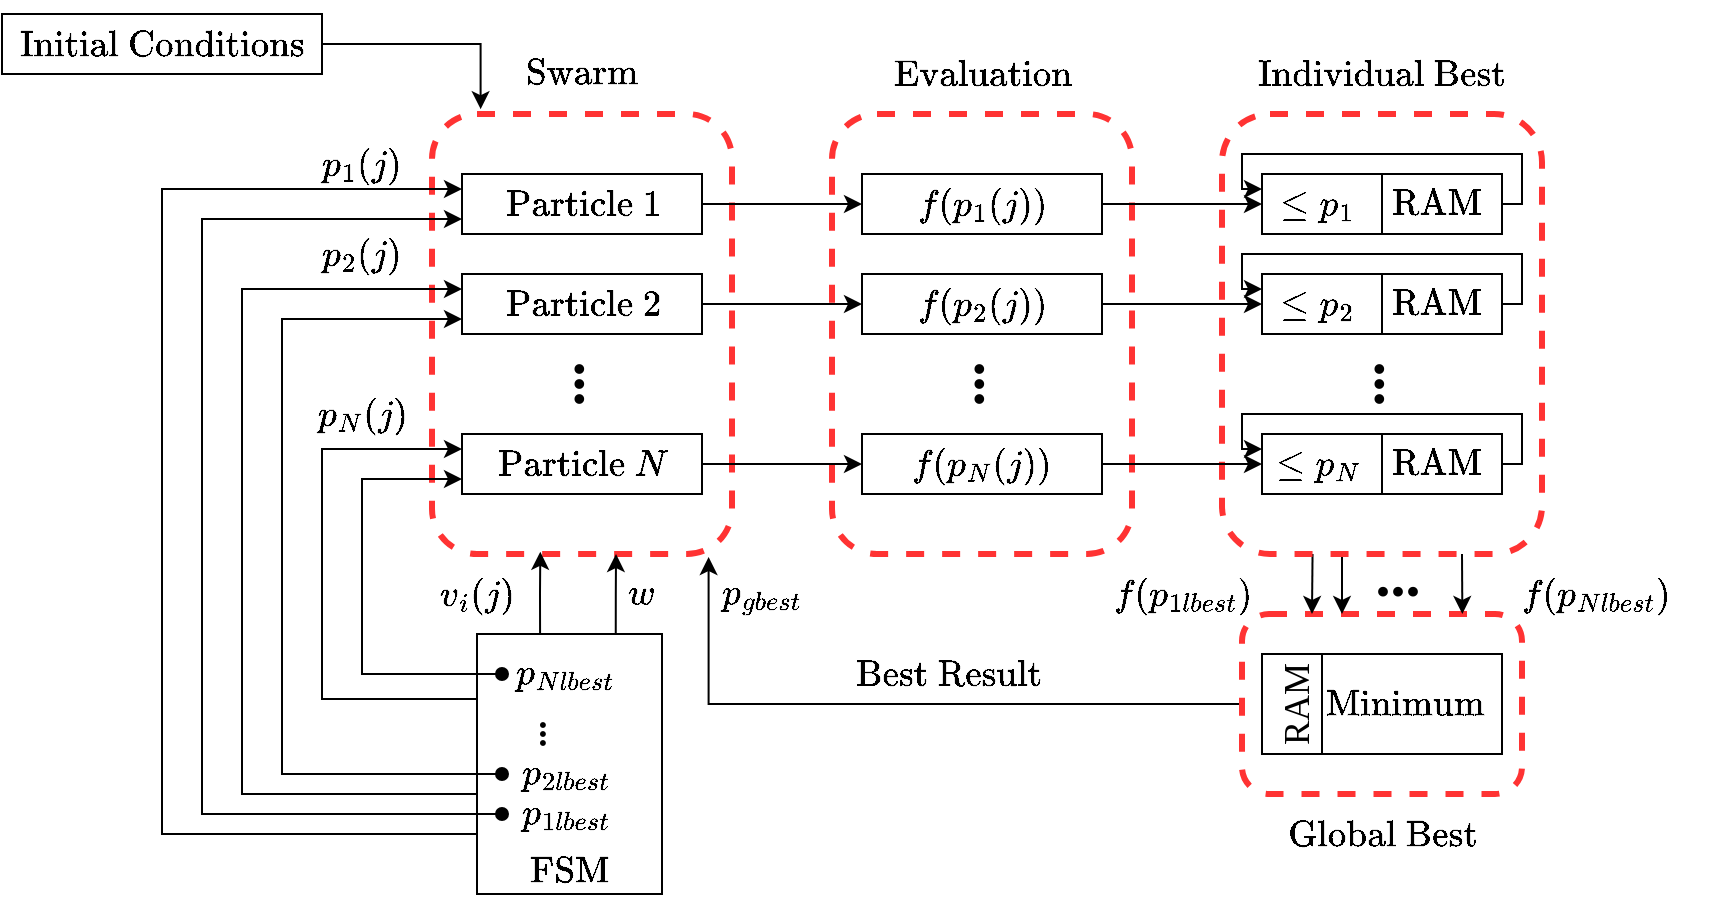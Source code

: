 <mxfile version="22.1.17" type="device">
  <diagram id="9psBLqmak3lMU7G5c20V" name="Page-1">
    <mxGraphModel dx="1042" dy="569" grid="1" gridSize="10" guides="1" tooltips="1" connect="1" arrows="1" fold="1" page="0" pageScale="1" pageWidth="827" pageHeight="1169" math="1" shadow="0">
      <root>
        <mxCell id="0" />
        <mxCell id="1" parent="0" />
        <mxCell id="JvoWVqMFG1znGrLgwrE8-83" style="edgeStyle=orthogonalEdgeStyle;rounded=0;orthogonalLoop=1;jettySize=auto;html=1;exitX=0;exitY=0.5;exitDx=0;exitDy=0;entryX=0.922;entryY=1.007;entryDx=0;entryDy=0;startArrow=none;startFill=0;endArrow=classic;endFill=1;entryPerimeter=0;" parent="1" source="JvoWVqMFG1znGrLgwrE8-34" target="JvoWVqMFG1znGrLgwrE8-27" edge="1">
          <mxGeometry relative="1" as="geometry" />
        </mxCell>
        <mxCell id="JvoWVqMFG1znGrLgwrE8-34" value="" style="rounded=1;whiteSpace=wrap;html=1;strokeColor=#FF3333;dashed=1;strokeWidth=3;" parent="1" vertex="1">
          <mxGeometry x="910" y="350" width="140" height="90" as="geometry" />
        </mxCell>
        <mxCell id="JvoWVqMFG1znGrLgwrE8-53" style="edgeStyle=orthogonalEdgeStyle;rounded=0;orthogonalLoop=1;jettySize=auto;html=1;exitX=0.283;exitY=0.998;exitDx=0;exitDy=0;entryX=0.25;entryY=0;entryDx=0;entryDy=0;endArrow=classic;endFill=1;exitPerimeter=0;" parent="1" source="JvoWVqMFG1znGrLgwrE8-30" target="JvoWVqMFG1znGrLgwrE8-34" edge="1">
          <mxGeometry relative="1" as="geometry" />
        </mxCell>
        <mxCell id="JvoWVqMFG1znGrLgwrE8-54" style="edgeStyle=orthogonalEdgeStyle;rounded=0;orthogonalLoop=1;jettySize=auto;html=1;endArrow=classic;endFill=1;" parent="1" edge="1">
          <mxGeometry relative="1" as="geometry">
            <mxPoint x="960" y="320" as="sourcePoint" />
            <mxPoint x="960" y="350" as="targetPoint" />
            <Array as="points">
              <mxPoint x="960" y="330" />
              <mxPoint x="960" y="330" />
            </Array>
          </mxGeometry>
        </mxCell>
        <mxCell id="JvoWVqMFG1znGrLgwrE8-55" style="edgeStyle=orthogonalEdgeStyle;rounded=0;orthogonalLoop=1;jettySize=auto;html=1;exitX=0.75;exitY=1;exitDx=0;exitDy=0;entryX=0.787;entryY=0;entryDx=0;entryDy=0;entryPerimeter=0;endArrow=classic;endFill=1;" parent="1" source="JvoWVqMFG1znGrLgwrE8-30" target="JvoWVqMFG1znGrLgwrE8-34" edge="1">
          <mxGeometry relative="1" as="geometry" />
        </mxCell>
        <mxCell id="JvoWVqMFG1znGrLgwrE8-30" value="" style="rounded=1;whiteSpace=wrap;html=1;strokeColor=#FF3333;dashed=1;strokeWidth=3;" parent="1" vertex="1">
          <mxGeometry x="900" y="100" width="160" height="220" as="geometry" />
        </mxCell>
        <mxCell id="JvoWVqMFG1znGrLgwrE8-29" value="" style="rounded=1;whiteSpace=wrap;html=1;strokeColor=#FF3333;dashed=1;strokeWidth=3;" parent="1" vertex="1">
          <mxGeometry x="705" y="100" width="150" height="220" as="geometry" />
        </mxCell>
        <mxCell id="JvoWVqMFG1znGrLgwrE8-27" value="" style="rounded=1;whiteSpace=wrap;html=1;strokeColor=#FF3333;dashed=1;strokeWidth=3;" parent="1" vertex="1">
          <mxGeometry x="505" y="100" width="150" height="220" as="geometry" />
        </mxCell>
        <mxCell id="JvoWVqMFG1znGrLgwrE8-57" style="edgeStyle=orthogonalEdgeStyle;rounded=0;orthogonalLoop=1;jettySize=auto;html=1;exitX=1;exitY=0.5;exitDx=0;exitDy=0;endArrow=classic;endFill=1;" parent="1" source="JvoWVqMFG1znGrLgwrE8-3" target="JvoWVqMFG1znGrLgwrE8-8" edge="1">
          <mxGeometry relative="1" as="geometry" />
        </mxCell>
        <mxCell id="JvoWVqMFG1znGrLgwrE8-3" value="" style="rounded=0;whiteSpace=wrap;html=1;" parent="1" vertex="1">
          <mxGeometry x="520" y="130" width="120" height="30" as="geometry" />
        </mxCell>
        <mxCell id="JvoWVqMFG1znGrLgwrE8-63" style="edgeStyle=orthogonalEdgeStyle;rounded=0;orthogonalLoop=1;jettySize=auto;html=1;exitX=1;exitY=0.5;exitDx=0;exitDy=0;entryX=0;entryY=0.5;entryDx=0;entryDy=0;endArrow=classic;endFill=1;" parent="1" source="JvoWVqMFG1znGrLgwrE8-8" target="JvoWVqMFG1znGrLgwrE8-9" edge="1">
          <mxGeometry relative="1" as="geometry" />
        </mxCell>
        <mxCell id="JvoWVqMFG1znGrLgwrE8-8" value="" style="rounded=0;whiteSpace=wrap;html=1;" parent="1" vertex="1">
          <mxGeometry x="720" y="130" width="120" height="30" as="geometry" />
        </mxCell>
        <mxCell id="JvoWVqMFG1znGrLgwrE8-9" value="" style="rounded=0;whiteSpace=wrap;html=1;" parent="1" vertex="1">
          <mxGeometry x="920" y="130" width="120" height="30" as="geometry" />
        </mxCell>
        <mxCell id="JvoWVqMFG1znGrLgwrE8-58" style="edgeStyle=orthogonalEdgeStyle;rounded=0;orthogonalLoop=1;jettySize=auto;html=1;exitX=1;exitY=0.5;exitDx=0;exitDy=0;endArrow=classic;endFill=1;" parent="1" source="JvoWVqMFG1znGrLgwrE8-10" target="JvoWVqMFG1znGrLgwrE8-11" edge="1">
          <mxGeometry relative="1" as="geometry" />
        </mxCell>
        <mxCell id="JvoWVqMFG1znGrLgwrE8-10" value="" style="rounded=0;whiteSpace=wrap;html=1;" parent="1" vertex="1">
          <mxGeometry x="520" y="180" width="120" height="30" as="geometry" />
        </mxCell>
        <mxCell id="JvoWVqMFG1znGrLgwrE8-64" style="edgeStyle=orthogonalEdgeStyle;rounded=0;orthogonalLoop=1;jettySize=auto;html=1;exitX=1;exitY=0.5;exitDx=0;exitDy=0;entryX=0;entryY=0.5;entryDx=0;entryDy=0;endArrow=classic;endFill=1;" parent="1" source="JvoWVqMFG1znGrLgwrE8-11" target="JvoWVqMFG1znGrLgwrE8-12" edge="1">
          <mxGeometry relative="1" as="geometry" />
        </mxCell>
        <mxCell id="JvoWVqMFG1znGrLgwrE8-11" value="" style="rounded=0;whiteSpace=wrap;html=1;" parent="1" vertex="1">
          <mxGeometry x="720" y="180" width="120" height="30" as="geometry" />
        </mxCell>
        <mxCell id="JvoWVqMFG1znGrLgwrE8-12" value="" style="rounded=0;whiteSpace=wrap;html=1;" parent="1" vertex="1">
          <mxGeometry x="920" y="180" width="120" height="30" as="geometry" />
        </mxCell>
        <mxCell id="JvoWVqMFG1znGrLgwrE8-59" style="edgeStyle=orthogonalEdgeStyle;rounded=0;orthogonalLoop=1;jettySize=auto;html=1;exitX=1;exitY=0.5;exitDx=0;exitDy=0;entryX=0;entryY=0.5;entryDx=0;entryDy=0;endArrow=classic;endFill=1;" parent="1" source="JvoWVqMFG1znGrLgwrE8-13" target="JvoWVqMFG1znGrLgwrE8-14" edge="1">
          <mxGeometry relative="1" as="geometry" />
        </mxCell>
        <mxCell id="JvoWVqMFG1znGrLgwrE8-13" value="" style="rounded=0;whiteSpace=wrap;html=1;" parent="1" vertex="1">
          <mxGeometry x="520" y="260" width="120" height="30" as="geometry" />
        </mxCell>
        <mxCell id="JvoWVqMFG1znGrLgwrE8-65" style="edgeStyle=orthogonalEdgeStyle;rounded=0;orthogonalLoop=1;jettySize=auto;html=1;exitX=1;exitY=0.5;exitDx=0;exitDy=0;endArrow=classic;endFill=1;" parent="1" source="JvoWVqMFG1znGrLgwrE8-14" target="JvoWVqMFG1znGrLgwrE8-15" edge="1">
          <mxGeometry relative="1" as="geometry" />
        </mxCell>
        <mxCell id="JvoWVqMFG1znGrLgwrE8-14" value="" style="rounded=0;whiteSpace=wrap;html=1;" parent="1" vertex="1">
          <mxGeometry x="720" y="260" width="120" height="30" as="geometry" />
        </mxCell>
        <mxCell id="JvoWVqMFG1znGrLgwrE8-15" value="" style="rounded=0;whiteSpace=wrap;html=1;" parent="1" vertex="1">
          <mxGeometry x="920" y="260" width="120" height="30" as="geometry" />
        </mxCell>
        <mxCell id="JvoWVqMFG1znGrLgwrE8-16" value="" style="rounded=0;whiteSpace=wrap;html=1;" parent="1" vertex="1">
          <mxGeometry x="920" y="370" width="120" height="50" as="geometry" />
        </mxCell>
        <mxCell id="JvoWVqMFG1znGrLgwrE8-82" style="edgeStyle=orthogonalEdgeStyle;rounded=0;orthogonalLoop=1;jettySize=auto;html=1;exitX=1;exitY=0.5;exitDx=0;exitDy=0;entryX=0.162;entryY=-0.011;entryDx=0;entryDy=0;entryPerimeter=0;startArrow=none;startFill=0;endArrow=classic;endFill=1;" parent="1" source="JvoWVqMFG1znGrLgwrE8-26" target="JvoWVqMFG1znGrLgwrE8-27" edge="1">
          <mxGeometry relative="1" as="geometry" />
        </mxCell>
        <mxCell id="JvoWVqMFG1znGrLgwrE8-26" value="" style="rounded=0;whiteSpace=wrap;html=1;" parent="1" vertex="1">
          <mxGeometry x="290" y="50" width="160" height="30" as="geometry" />
        </mxCell>
        <mxCell id="JvoWVqMFG1znGrLgwrE8-17" style="edgeStyle=orthogonalEdgeStyle;rounded=0;orthogonalLoop=1;jettySize=auto;html=1;exitX=0.5;exitY=0;exitDx=0;exitDy=0;entryX=0.5;entryY=1;entryDx=0;entryDy=0;endArrow=none;endFill=0;" parent="1" source="JvoWVqMFG1znGrLgwrE8-9" target="JvoWVqMFG1znGrLgwrE8-9" edge="1">
          <mxGeometry relative="1" as="geometry" />
        </mxCell>
        <mxCell id="JvoWVqMFG1znGrLgwrE8-18" style="edgeStyle=orthogonalEdgeStyle;rounded=0;orthogonalLoop=1;jettySize=auto;html=1;exitX=0.5;exitY=0;exitDx=0;exitDy=0;entryX=0.5;entryY=1;entryDx=0;entryDy=0;endArrow=none;endFill=0;" parent="1" source="JvoWVqMFG1znGrLgwrE8-12" target="JvoWVqMFG1znGrLgwrE8-12" edge="1">
          <mxGeometry relative="1" as="geometry" />
        </mxCell>
        <mxCell id="JvoWVqMFG1znGrLgwrE8-19" style="edgeStyle=orthogonalEdgeStyle;rounded=0;orthogonalLoop=1;jettySize=auto;html=1;exitX=0.5;exitY=0;exitDx=0;exitDy=0;endArrow=none;endFill=0;" parent="1" source="JvoWVqMFG1znGrLgwrE8-15" edge="1">
          <mxGeometry relative="1" as="geometry">
            <mxPoint x="980" y="290" as="targetPoint" />
          </mxGeometry>
        </mxCell>
        <mxCell id="JvoWVqMFG1znGrLgwrE8-24" value="&lt;font face=&quot;Times New Roman&quot;&gt;&lt;span style=&quot;font-size: 18px&quot;&gt;$$\mbox{Swarm}$$&lt;br&gt;&lt;/span&gt;&lt;/font&gt;" style="text;html=1;align=center;verticalAlign=middle;whiteSpace=wrap;rounded=0;" parent="1" vertex="1">
          <mxGeometry x="545" y="80" width="70" height="20" as="geometry" />
        </mxCell>
        <mxCell id="JvoWVqMFG1znGrLgwrE8-25" value="&lt;font face=&quot;Times New Roman&quot;&gt;&lt;span style=&quot;font-size: 18px&quot;&gt;$$w$$&lt;/span&gt;&lt;/font&gt;" style="text;html=1;strokeColor=none;fillColor=none;align=center;verticalAlign=middle;whiteSpace=wrap;rounded=0;" parent="1" vertex="1">
          <mxGeometry x="590" y="330" width="40" height="20" as="geometry" />
        </mxCell>
        <mxCell id="JvoWVqMFG1znGrLgwrE8-31" style="edgeStyle=orthogonalEdgeStyle;rounded=0;orthogonalLoop=1;jettySize=auto;html=1;exitX=0.25;exitY=0;exitDx=0;exitDy=0;entryX=0.25;entryY=1;entryDx=0;entryDy=0;endArrow=none;endFill=0;" parent="1" source="JvoWVqMFG1znGrLgwrE8-16" target="JvoWVqMFG1znGrLgwrE8-16" edge="1">
          <mxGeometry relative="1" as="geometry">
            <Array as="points">
              <mxPoint x="950" y="400" />
              <mxPoint x="950" y="400" />
            </Array>
          </mxGeometry>
        </mxCell>
        <mxCell id="JvoWVqMFG1znGrLgwrE8-32" value="&lt;font face=&quot;Times New Roman&quot;&gt;&lt;span style=&quot;font-size: 18px&quot;&gt;$$\mbox{Evaluation}$$&lt;/span&gt;&lt;/font&gt;" style="text;html=1;align=center;verticalAlign=middle;whiteSpace=wrap;rounded=0;" parent="1" vertex="1">
          <mxGeometry x="732.5" y="70" width="95" height="20" as="geometry" />
        </mxCell>
        <mxCell id="JvoWVqMFG1znGrLgwrE8-33" value="&lt;font face=&quot;Times New Roman&quot;&gt;&lt;span style=&quot;font-size: 18px&quot;&gt;$$\mbox{Individual Best}$$&lt;/span&gt;&lt;/font&gt;" style="text;html=1;align=center;verticalAlign=middle;whiteSpace=wrap;rounded=0;" parent="1" vertex="1">
          <mxGeometry x="911.25" y="70" width="137.5" height="20" as="geometry" />
        </mxCell>
        <mxCell id="JvoWVqMFG1znGrLgwrE8-35" value="&lt;font face=&quot;Times New Roman&quot;&gt;&lt;span style=&quot;font-size: 18px&quot;&gt;$$\mbox{Global Best}$$&lt;/span&gt;&lt;/font&gt;" style="text;html=1;align=center;verticalAlign=middle;whiteSpace=wrap;rounded=0;" parent="1" vertex="1">
          <mxGeometry x="911.25" y="450" width="137.5" height="20" as="geometry" />
        </mxCell>
        <mxCell id="JvoWVqMFG1znGrLgwrE8-36" value="&lt;font face=&quot;Times New Roman&quot;&gt;&lt;span style=&quot;font-size: 18px&quot;&gt;$$\mbox{Particle 1}$$&lt;/span&gt;&lt;/font&gt;" style="text;html=1;align=center;verticalAlign=middle;whiteSpace=wrap;rounded=0;rotation=0;" parent="1" vertex="1">
          <mxGeometry x="537.5" y="135" width="85" height="20" as="geometry" />
        </mxCell>
        <mxCell id="JvoWVqMFG1znGrLgwrE8-37" value="&lt;font face=&quot;Times New Roman&quot;&gt;&lt;span style=&quot;font-size: 18px&quot;&gt;RAM&lt;/span&gt;&lt;/font&gt;" style="text;html=1;align=center;verticalAlign=middle;whiteSpace=wrap;rounded=0;rotation=-90;" parent="1" vertex="1">
          <mxGeometry x="910" y="385" width="55" height="20" as="geometry" />
        </mxCell>
        <mxCell id="JvoWVqMFG1znGrLgwrE8-38" value="&lt;font face=&quot;Times New Roman&quot;&gt;&lt;span style=&quot;font-size: 18px&quot;&gt;$$\mbox{RAM}$$&lt;/span&gt;&lt;/font&gt;" style="text;html=1;align=center;verticalAlign=middle;whiteSpace=wrap;rounded=0;rotation=0;" parent="1" vertex="1">
          <mxGeometry x="980" y="135" width="55" height="20" as="geometry" />
        </mxCell>
        <mxCell id="JvoWVqMFG1znGrLgwrE8-41" value="&lt;font face=&quot;Times New Roman&quot; style=&quot;font-size: 30px&quot;&gt;&lt;b&gt;...&lt;/b&gt;&lt;/font&gt;" style="text;html=1;align=center;verticalAlign=middle;whiteSpace=wrap;rounded=0;rotation=0;" parent="1" vertex="1">
          <mxGeometry x="967.5" y="330" width="40" as="geometry" />
        </mxCell>
        <mxCell id="JvoWVqMFG1znGrLgwrE8-44" value="&lt;font face=&quot;Times New Roman&quot; style=&quot;font-size: 30px&quot;&gt;&lt;b&gt;...&lt;/b&gt;&lt;/font&gt;" style="text;html=1;align=center;verticalAlign=middle;whiteSpace=wrap;rounded=0;rotation=90;" parent="1" vertex="1">
          <mxGeometry x="560" y="230" width="55" height="10" as="geometry" />
        </mxCell>
        <mxCell id="JvoWVqMFG1znGrLgwrE8-46" value="&lt;font face=&quot;Times New Roman&quot; style=&quot;font-size: 30px&quot;&gt;&lt;b&gt;...&lt;/b&gt;&lt;/font&gt;" style="text;html=1;align=center;verticalAlign=middle;whiteSpace=wrap;rounded=0;rotation=90;" parent="1" vertex="1">
          <mxGeometry x="760" y="230" width="55" height="10" as="geometry" />
        </mxCell>
        <mxCell id="JvoWVqMFG1znGrLgwrE8-47" value="&lt;font face=&quot;Times New Roman&quot; style=&quot;font-size: 30px&quot;&gt;&lt;b&gt;...&lt;/b&gt;&lt;/font&gt;" style="text;html=1;align=center;verticalAlign=middle;whiteSpace=wrap;rounded=0;rotation=90;" parent="1" vertex="1">
          <mxGeometry x="960" y="230" width="55" height="10" as="geometry" />
        </mxCell>
        <mxCell id="JvoWVqMFG1znGrLgwrE8-50" value="&lt;font face=&quot;Times New Roman&quot;&gt;&lt;span style=&quot;font-size: 18px&quot;&gt;$$\mbox{Initial Conditions}$$&lt;/span&gt;&lt;/font&gt;" style="text;html=1;align=center;verticalAlign=middle;whiteSpace=wrap;rounded=0;rotation=0;" parent="1" vertex="1">
          <mxGeometry x="302.5" y="55" width="135" height="20" as="geometry" />
        </mxCell>
        <mxCell id="JvoWVqMFG1znGrLgwrE8-69" style="edgeStyle=orthogonalEdgeStyle;rounded=0;orthogonalLoop=1;jettySize=auto;html=1;exitX=0;exitY=0.75;exitDx=0;exitDy=0;entryX=0;entryY=0.25;entryDx=0;entryDy=0;endArrow=classic;endFill=1;" parent="1" source="JvoWVqMFG1znGrLgwrE8-52" target="JvoWVqMFG1znGrLgwrE8-3" edge="1">
          <mxGeometry relative="1" as="geometry">
            <Array as="points">
              <mxPoint x="528" y="460" />
              <mxPoint x="370" y="460" />
              <mxPoint x="370" y="138" />
            </Array>
          </mxGeometry>
        </mxCell>
        <mxCell id="JvoWVqMFG1znGrLgwrE8-72" style="edgeStyle=orthogonalEdgeStyle;rounded=0;orthogonalLoop=1;jettySize=auto;html=1;exitX=0.01;exitY=0.591;exitDx=0;exitDy=0;entryX=0;entryY=0.25;entryDx=0;entryDy=0;endArrow=classic;endFill=1;exitPerimeter=0;" parent="1" source="JvoWVqMFG1znGrLgwrE8-52" target="JvoWVqMFG1znGrLgwrE8-10" edge="1">
          <mxGeometry relative="1" as="geometry">
            <Array as="points">
              <mxPoint x="528" y="440" />
              <mxPoint x="410" y="440" />
              <mxPoint x="410" y="188" />
            </Array>
          </mxGeometry>
        </mxCell>
        <mxCell id="JvoWVqMFG1znGrLgwrE8-73" style="edgeStyle=orthogonalEdgeStyle;rounded=0;orthogonalLoop=1;jettySize=auto;html=1;exitX=0;exitY=0.25;exitDx=0;exitDy=0;entryX=0;entryY=0.25;entryDx=0;entryDy=0;endArrow=classic;endFill=1;" parent="1" source="JvoWVqMFG1znGrLgwrE8-52" target="JvoWVqMFG1znGrLgwrE8-13" edge="1">
          <mxGeometry relative="1" as="geometry">
            <Array as="points">
              <mxPoint x="450" y="393" />
              <mxPoint x="450" y="268" />
            </Array>
          </mxGeometry>
        </mxCell>
        <mxCell id="JvoWVqMFG1znGrLgwrE8-90" style="edgeStyle=orthogonalEdgeStyle;rounded=0;orthogonalLoop=1;jettySize=auto;html=1;exitX=0.341;exitY=0.001;exitDx=0;exitDy=0;entryX=0.361;entryY=0.995;entryDx=0;entryDy=0;entryPerimeter=0;startArrow=none;startFill=0;endArrow=classic;endFill=1;exitPerimeter=0;" parent="1" source="JvoWVqMFG1znGrLgwrE8-52" target="JvoWVqMFG1znGrLgwrE8-27" edge="1">
          <mxGeometry relative="1" as="geometry">
            <Array as="points" />
          </mxGeometry>
        </mxCell>
        <mxCell id="D51-dITr0-ILp-udTU6N-4" style="edgeStyle=orthogonalEdgeStyle;rounded=0;orthogonalLoop=1;jettySize=auto;html=1;exitX=0.75;exitY=0;exitDx=0;exitDy=0;" parent="1" source="JvoWVqMFG1znGrLgwrE8-52" edge="1">
          <mxGeometry relative="1" as="geometry">
            <mxPoint x="597" y="320" as="targetPoint" />
            <Array as="points">
              <mxPoint x="597" y="340" />
              <mxPoint x="597" y="340" />
              <mxPoint x="597" y="320" />
            </Array>
          </mxGeometry>
        </mxCell>
        <mxCell id="JvoWVqMFG1znGrLgwrE8-52" value="" style="rounded=0;whiteSpace=wrap;html=1;" parent="1" vertex="1">
          <mxGeometry x="527.5" y="360" width="92.5" height="130" as="geometry" />
        </mxCell>
        <mxCell id="JvoWVqMFG1znGrLgwrE8-56" value="&lt;font face=&quot;Times New Roman&quot;&gt;&lt;span style=&quot;font-size: 18px&quot;&gt;$$\mbox{Minimum}$$&lt;/span&gt;&lt;/font&gt;" style="text;html=1;align=center;verticalAlign=middle;whiteSpace=wrap;rounded=0;rotation=0;" parent="1" vertex="1">
          <mxGeometry x="947.5" y="385" width="87.5" height="20" as="geometry" />
        </mxCell>
        <mxCell id="JvoWVqMFG1znGrLgwrE8-60" style="edgeStyle=orthogonalEdgeStyle;rounded=0;orthogonalLoop=1;jettySize=auto;html=1;exitX=1;exitY=0.5;exitDx=0;exitDy=0;entryX=0;entryY=0.25;entryDx=0;entryDy=0;endArrow=classic;endFill=1;" parent="1" source="JvoWVqMFG1znGrLgwrE8-9" target="JvoWVqMFG1znGrLgwrE8-9" edge="1">
          <mxGeometry relative="1" as="geometry">
            <Array as="points">
              <mxPoint x="1050" y="145" />
              <mxPoint x="1050" y="120" />
              <mxPoint x="910" y="120" />
              <mxPoint x="910" y="138" />
            </Array>
          </mxGeometry>
        </mxCell>
        <mxCell id="JvoWVqMFG1znGrLgwrE8-61" style="edgeStyle=orthogonalEdgeStyle;rounded=0;orthogonalLoop=1;jettySize=auto;html=1;exitX=1;exitY=0.5;exitDx=0;exitDy=0;entryX=0;entryY=0.25;entryDx=0;entryDy=0;endArrow=classic;endFill=1;" parent="1" edge="1">
          <mxGeometry relative="1" as="geometry">
            <mxPoint x="1040" y="195" as="sourcePoint" />
            <mxPoint x="920" y="187.5" as="targetPoint" />
            <Array as="points">
              <mxPoint x="1050" y="195" />
              <mxPoint x="1050" y="170" />
              <mxPoint x="910" y="170" />
              <mxPoint x="910" y="188" />
            </Array>
          </mxGeometry>
        </mxCell>
        <mxCell id="JvoWVqMFG1znGrLgwrE8-62" style="edgeStyle=orthogonalEdgeStyle;rounded=0;orthogonalLoop=1;jettySize=auto;html=1;exitX=1;exitY=0.5;exitDx=0;exitDy=0;entryX=0;entryY=0.25;entryDx=0;entryDy=0;endArrow=classic;endFill=1;" parent="1" edge="1">
          <mxGeometry relative="1" as="geometry">
            <mxPoint x="1040" y="275" as="sourcePoint" />
            <mxPoint x="920" y="267.5" as="targetPoint" />
            <Array as="points">
              <mxPoint x="1050" y="275" />
              <mxPoint x="1050" y="250" />
              <mxPoint x="910" y="250" />
              <mxPoint x="910" y="268" />
            </Array>
          </mxGeometry>
        </mxCell>
        <mxCell id="JvoWVqMFG1znGrLgwrE8-66" value="&lt;font face=&quot;Times New Roman&quot;&gt;&lt;span style=&quot;font-size: 18px&quot;&gt;$$\mbox{FSM}$$&lt;/span&gt;&lt;/font&gt;" style="text;html=1;align=center;verticalAlign=middle;whiteSpace=wrap;rounded=0;rotation=0;" parent="1" vertex="1">
          <mxGeometry x="555" y="470" width="37.5" height="15" as="geometry" />
        </mxCell>
        <mxCell id="JvoWVqMFG1znGrLgwrE8-77" style="edgeStyle=orthogonalEdgeStyle;rounded=0;orthogonalLoop=1;jettySize=auto;html=1;entryX=0;entryY=0.75;entryDx=0;entryDy=0;endArrow=classic;endFill=1;startArrow=oval;startFill=1;" parent="1" target="JvoWVqMFG1znGrLgwrE8-3" edge="1">
          <mxGeometry relative="1" as="geometry">
            <mxPoint x="540" y="450" as="sourcePoint" />
            <Array as="points">
              <mxPoint x="540" y="450" />
              <mxPoint x="390" y="450" />
              <mxPoint x="390" y="153" />
            </Array>
          </mxGeometry>
        </mxCell>
        <mxCell id="JvoWVqMFG1znGrLgwrE8-78" style="edgeStyle=orthogonalEdgeStyle;rounded=0;orthogonalLoop=1;jettySize=auto;html=1;entryX=0;entryY=0.75;entryDx=0;entryDy=0;endArrow=classic;endFill=1;startArrow=oval;startFill=1;" parent="1" target="JvoWVqMFG1znGrLgwrE8-10" edge="1">
          <mxGeometry relative="1" as="geometry">
            <mxPoint x="540" y="430" as="sourcePoint" />
            <Array as="points">
              <mxPoint x="540" y="430" />
              <mxPoint x="430" y="430" />
              <mxPoint x="430" y="203" />
            </Array>
          </mxGeometry>
        </mxCell>
        <mxCell id="JvoWVqMFG1znGrLgwrE8-80" style="edgeStyle=orthogonalEdgeStyle;rounded=0;orthogonalLoop=1;jettySize=auto;html=1;entryX=0;entryY=0.75;entryDx=0;entryDy=0;endArrow=classic;endFill=1;startArrow=oval;startFill=1;" parent="1" target="JvoWVqMFG1znGrLgwrE8-13" edge="1">
          <mxGeometry relative="1" as="geometry">
            <mxPoint x="540" y="380" as="sourcePoint" />
            <Array as="points">
              <mxPoint x="540" y="380" />
              <mxPoint x="470" y="380" />
              <mxPoint x="470" y="283" />
            </Array>
          </mxGeometry>
        </mxCell>
        <mxCell id="JvoWVqMFG1znGrLgwrE8-84" value="&lt;font face=&quot;Times New Roman&quot;&gt;&lt;span style=&quot;font-size: 18px&quot;&gt;$$\mbox{Best Result}$$&lt;/span&gt;&lt;/font&gt;" style="text;html=1;align=center;verticalAlign=middle;whiteSpace=wrap;rounded=0;rotation=0;" parent="1" vertex="1">
          <mxGeometry x="720" y="370" width="87.5" height="20" as="geometry" />
        </mxCell>
        <mxCell id="JvoWVqMFG1znGrLgwrE8-86" value="&lt;font face=&quot;Times New Roman&quot;&gt;&lt;span style=&quot;font-size: 18px&quot;&gt;$$\mbox{RAM}$$&lt;/span&gt;&lt;/font&gt;" style="text;html=1;align=center;verticalAlign=middle;whiteSpace=wrap;rounded=0;rotation=0;" parent="1" vertex="1">
          <mxGeometry x="980" y="185" width="55" height="20" as="geometry" />
        </mxCell>
        <mxCell id="JvoWVqMFG1znGrLgwrE8-87" value="&lt;font face=&quot;Times New Roman&quot;&gt;&lt;span style=&quot;font-size: 18px&quot;&gt;$$\mbox{RAM}$$&lt;/span&gt;&lt;/font&gt;" style="text;html=1;align=center;verticalAlign=middle;whiteSpace=wrap;rounded=0;rotation=0;" parent="1" vertex="1">
          <mxGeometry x="980" y="265" width="55" height="20" as="geometry" />
        </mxCell>
        <mxCell id="JvoWVqMFG1znGrLgwrE8-88" value="&lt;font face=&quot;Times New Roman&quot;&gt;&lt;span style=&quot;font-size: 18px&quot;&gt;$$\mbox{Particle 2}$$&lt;/span&gt;&lt;/font&gt;" style="text;html=1;align=center;verticalAlign=middle;whiteSpace=wrap;rounded=0;rotation=0;" parent="1" vertex="1">
          <mxGeometry x="537.5" y="185" width="85" height="20" as="geometry" />
        </mxCell>
        <mxCell id="JvoWVqMFG1znGrLgwrE8-89" value="&lt;font face=&quot;Times New Roman&quot;&gt;&lt;span style=&quot;font-size: 18px&quot;&gt;$$\mbox{Particle} \ N$$&lt;/span&gt;&lt;/font&gt;" style="text;html=1;align=center;verticalAlign=middle;whiteSpace=wrap;rounded=0;rotation=0;" parent="1" vertex="1">
          <mxGeometry x="537.5" y="265" width="85" height="20" as="geometry" />
        </mxCell>
        <mxCell id="JvoWVqMFG1znGrLgwrE8-93" value="&lt;font face=&quot;Times New Roman&quot;&gt;&lt;span style=&quot;font-size: 18px&quot;&gt;$$v_{i}(j)$$&lt;/span&gt;&lt;/font&gt;" style="text;html=1;strokeColor=none;fillColor=none;align=center;verticalAlign=middle;whiteSpace=wrap;rounded=0;" parent="1" vertex="1">
          <mxGeometry x="510" y="330" width="35" height="20" as="geometry" />
        </mxCell>
        <mxCell id="JvoWVqMFG1znGrLgwrE8-94" value="&lt;font face=&quot;Times New Roman&quot;&gt;&lt;span style=&quot;font-size: 18px&quot;&gt;$$p_{gbest}$$&lt;/span&gt;&lt;/font&gt;" style="text;html=1;strokeColor=none;fillColor=none;align=center;verticalAlign=middle;whiteSpace=wrap;rounded=0;" parent="1" vertex="1">
          <mxGeometry x="650" y="330" width="40" height="20" as="geometry" />
        </mxCell>
        <mxCell id="JvoWVqMFG1znGrLgwrE8-95" value="&lt;font face=&quot;Times New Roman&quot;&gt;&lt;span style=&quot;font-size: 18px&quot;&gt;$$\leq p_{1}$$&lt;/span&gt;&lt;/font&gt;" style="text;html=1;strokeColor=none;fillColor=none;align=center;verticalAlign=middle;whiteSpace=wrap;rounded=0;" parent="1" vertex="1">
          <mxGeometry x="927.5" y="135" width="40" height="20" as="geometry" />
        </mxCell>
        <mxCell id="JvoWVqMFG1znGrLgwrE8-96" value="&lt;font face=&quot;Times New Roman&quot;&gt;&lt;span style=&quot;font-size: 18px&quot;&gt;$$\leq p_{2}$$&lt;/span&gt;&lt;/font&gt;" style="text;html=1;strokeColor=none;fillColor=none;align=center;verticalAlign=middle;whiteSpace=wrap;rounded=0;" parent="1" vertex="1">
          <mxGeometry x="927.5" y="185" width="40" height="20" as="geometry" />
        </mxCell>
        <mxCell id="JvoWVqMFG1znGrLgwrE8-97" value="&lt;font face=&quot;Times New Roman&quot;&gt;&lt;span style=&quot;font-size: 18px&quot;&gt;$$\leq p_{N}$$&lt;/span&gt;&lt;/font&gt;" style="text;html=1;strokeColor=none;fillColor=none;align=center;verticalAlign=middle;whiteSpace=wrap;rounded=0;" parent="1" vertex="1">
          <mxGeometry x="927.5" y="265" width="40" height="20" as="geometry" />
        </mxCell>
        <mxCell id="JvoWVqMFG1znGrLgwrE8-100" value="&lt;font face=&quot;Times New Roman&quot;&gt;&lt;span style=&quot;font-size: 18px&quot;&gt;$$f(p_{1}(j))$$&lt;/span&gt;&lt;/font&gt;" style="text;html=1;strokeColor=none;fillColor=none;align=center;verticalAlign=middle;whiteSpace=wrap;rounded=0;" parent="1" vertex="1">
          <mxGeometry x="760" y="135" width="40" height="20" as="geometry" />
        </mxCell>
        <mxCell id="JvoWVqMFG1znGrLgwrE8-101" value="&lt;font face=&quot;Times New Roman&quot;&gt;&lt;span style=&quot;font-size: 18px&quot;&gt;$$f(p_{2}(j))$$&lt;/span&gt;&lt;/font&gt;" style="text;html=1;strokeColor=none;fillColor=none;align=center;verticalAlign=middle;whiteSpace=wrap;rounded=0;" parent="1" vertex="1">
          <mxGeometry x="760" y="185" width="40" height="20" as="geometry" />
        </mxCell>
        <mxCell id="JvoWVqMFG1znGrLgwrE8-102" style="edgeStyle=orthogonalEdgeStyle;rounded=0;orthogonalLoop=1;jettySize=auto;html=1;exitX=0.5;exitY=1;exitDx=0;exitDy=0;startArrow=none;startFill=0;endArrow=classic;endFill=1;" parent="1" source="JvoWVqMFG1znGrLgwrE8-100" target="JvoWVqMFG1znGrLgwrE8-100" edge="1">
          <mxGeometry relative="1" as="geometry" />
        </mxCell>
        <mxCell id="JvoWVqMFG1znGrLgwrE8-103" value="&lt;font face=&quot;Times New Roman&quot;&gt;&lt;span style=&quot;font-size: 18px&quot;&gt;$$f(p_{N}(j))$$&lt;/span&gt;&lt;/font&gt;" style="text;html=1;strokeColor=none;fillColor=none;align=center;verticalAlign=middle;whiteSpace=wrap;rounded=0;" parent="1" vertex="1">
          <mxGeometry x="760" y="265" width="40" height="20" as="geometry" />
        </mxCell>
        <mxCell id="JvoWVqMFG1znGrLgwrE8-104" value="&lt;font face=&quot;Times New Roman&quot;&gt;&lt;span style=&quot;font-size: 18px&quot;&gt;$$p_{1}(j)$$&lt;/span&gt;&lt;/font&gt;" style="text;html=1;strokeColor=none;fillColor=none;align=center;verticalAlign=middle;whiteSpace=wrap;rounded=0;" parent="1" vertex="1">
          <mxGeometry x="450" y="115" width="40" height="20" as="geometry" />
        </mxCell>
        <mxCell id="JvoWVqMFG1znGrLgwrE8-105" value="&lt;font face=&quot;Times New Roman&quot; style=&quot;font-size: 18px&quot;&gt;$$p_{1lbest}$$&lt;/font&gt;" style="text;html=1;strokeColor=none;fillColor=none;align=center;verticalAlign=middle;whiteSpace=wrap;rounded=0;" parent="1" vertex="1">
          <mxGeometry x="540" y="440" width="65" height="20" as="geometry" />
        </mxCell>
        <mxCell id="JvoWVqMFG1znGrLgwrE8-106" value="&lt;font face=&quot;Times New Roman&quot;&gt;&lt;span style=&quot;font-size: 18px&quot;&gt;$$f(p_{Nlbest})$$&lt;/span&gt;&lt;/font&gt;" style="text;html=1;strokeColor=none;fillColor=none;align=center;verticalAlign=middle;whiteSpace=wrap;rounded=0;" parent="1" vertex="1">
          <mxGeometry x="1020" y="330" width="135" height="20" as="geometry" />
        </mxCell>
        <mxCell id="JvoWVqMFG1znGrLgwrE8-107" value="&lt;font face=&quot;Times New Roman&quot;&gt;&lt;span style=&quot;font-size: 18px&quot;&gt;$$p_{2}(j)$$&lt;/span&gt;&lt;/font&gt;" style="text;html=1;strokeColor=none;fillColor=none;align=center;verticalAlign=middle;whiteSpace=wrap;rounded=0;" parent="1" vertex="1">
          <mxGeometry x="450" y="160" width="40" height="20" as="geometry" />
        </mxCell>
        <mxCell id="JvoWVqMFG1znGrLgwrE8-108" value="&lt;font face=&quot;Times New Roman&quot;&gt;&lt;span style=&quot;font-size: 18px&quot;&gt;$$p_{N}(j)$$&lt;/span&gt;&lt;/font&gt;" style="text;html=1;strokeColor=none;fillColor=none;align=center;verticalAlign=middle;whiteSpace=wrap;rounded=0;" parent="1" vertex="1">
          <mxGeometry x="450" y="240" width="40" height="20" as="geometry" />
        </mxCell>
        <mxCell id="JvoWVqMFG1znGrLgwrE8-110" value="&lt;font face=&quot;Times New Roman&quot;&gt;&lt;span style=&quot;font-size: 18px&quot;&gt;$$f(p_{1lbest})$$&lt;/span&gt;&lt;/font&gt;" style="text;html=1;strokeColor=none;fillColor=none;align=center;verticalAlign=middle;whiteSpace=wrap;rounded=0;" parent="1" vertex="1">
          <mxGeometry x="812.5" y="330" width="135" height="20" as="geometry" />
        </mxCell>
        <mxCell id="JvoWVqMFG1znGrLgwrE8-111" value="&lt;font face=&quot;Times New Roman&quot; style=&quot;font-size: 18px&quot;&gt;$$p_{2lbest}$$&lt;/font&gt;" style="text;html=1;strokeColor=none;fillColor=none;align=center;verticalAlign=middle;whiteSpace=wrap;rounded=0;" parent="1" vertex="1">
          <mxGeometry x="540" y="420" width="65" height="20" as="geometry" />
        </mxCell>
        <mxCell id="JvoWVqMFG1znGrLgwrE8-112" value="&lt;font face=&quot;Times New Roman&quot; style=&quot;font-size: 18px&quot;&gt;$$p_{Nlbest}$$&lt;/font&gt;" style="text;html=1;strokeColor=none;fillColor=none;align=center;verticalAlign=middle;whiteSpace=wrap;rounded=0;" parent="1" vertex="1">
          <mxGeometry x="540" y="370" width="62.5" height="20" as="geometry" />
        </mxCell>
        <mxCell id="xokcDiJCDrU0o3B-hNvp-2" value="&lt;font face=&quot;Times New Roman&quot; size=&quot;1&quot;&gt;&lt;b style=&quot;font-size: 18px&quot;&gt;...&lt;/b&gt;&lt;/font&gt;" style="text;html=1;align=center;verticalAlign=middle;whiteSpace=wrap;rounded=0;rotation=90;" parent="1" vertex="1">
          <mxGeometry x="545" y="405" width="40" height="10" as="geometry" />
        </mxCell>
      </root>
    </mxGraphModel>
  </diagram>
</mxfile>
